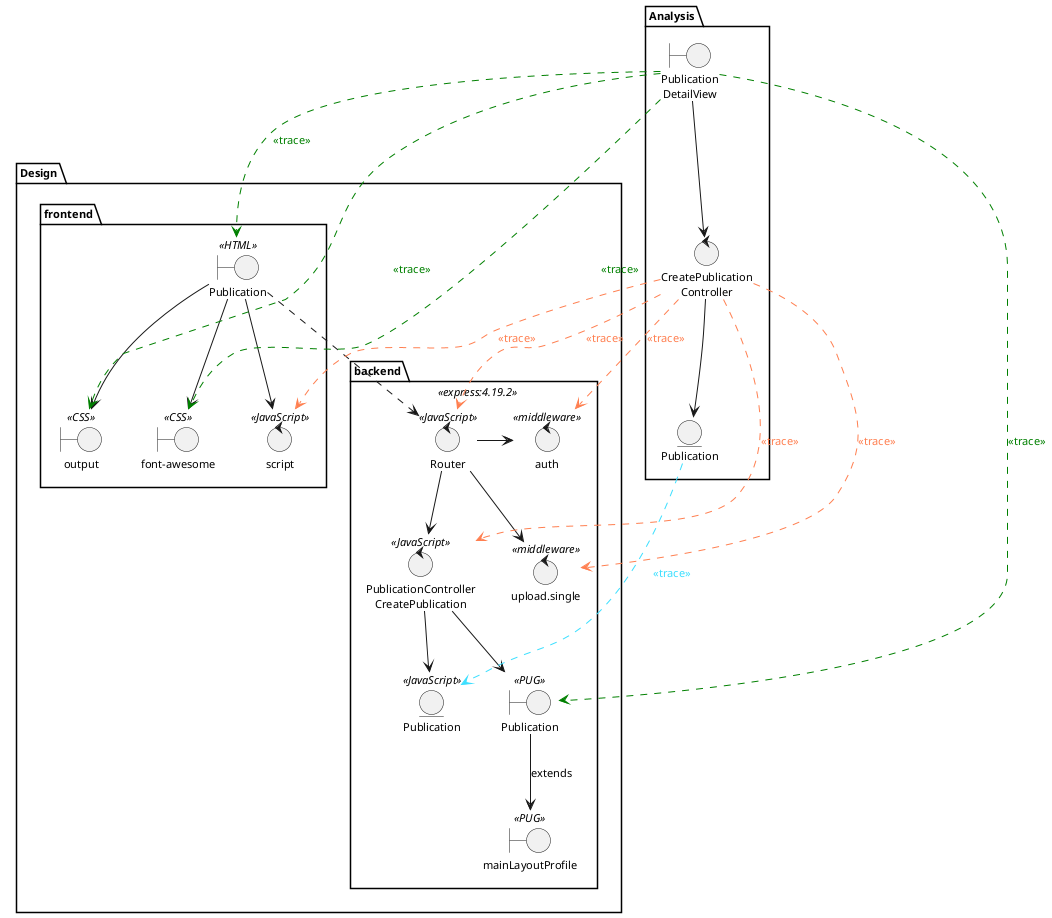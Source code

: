 @startuml
skinparam style strictuml
skinparam defaultTextAlignment center
skinparam defaultFontSize 11

package Analysis{
    boundary "Publication\nDetailView" as PublicationDetailViewAnalysis
    entity "Publication" as PublicationAnalysis
    control "CreatePublication\nController" as CreatePublicationControllerAnalysis

    PublicationDetailViewAnalysis --> CreatePublicationControllerAnalysis
    CreatePublicationControllerAnalysis --> PublicationAnalysis
}

package Design{
    package backend <<express:4.19.2>>{
        boundary "Publication" as PublicationDetailView << PUG >>
        boundary "mainLayoutProfile" as mainLayoutProfileView << PUG >>
        control "PublicationController\nCreatePublication" as CreatePublicationController << JavaScript >>
        control Router << JavaScript >>
        control auth << middleware >>
        control "upload.single" as uploadSingle << middleware >>
        entity Publication << JavaScript >>
    }
    package frontend {
        boundary "Publication" as PublicationHtml << HTML >>
        boundary "output" as outputCss << CSS >>
        boundary "font-awesome" as fontCss << CSS >>
        control script << JavaScript >>
    }

    PublicationHtml ..> Router
    PublicationHtml -d-> outputCss
    PublicationHtml -d-> fontCss
    PublicationHtml -d-> script
    Router -> auth
    Router -d-> uploadSingle
    Router -d-> CreatePublicationController
    CreatePublicationController -d-> PublicationDetailView
    PublicationDetailView -d-> mainLayoutProfileView: extends
    CreatePublicationController -d-> Publication
}

'trace
PublicationDetailViewAnalysis .[#green].> PublicationHtml : <font color=green><<trace>></font>
PublicationDetailViewAnalysis .[#green].> outputCss : <font color=green><<trace>></font>
PublicationDetailViewAnalysis .[#green].> fontCss : <font color=green><<trace>></font>
PublicationDetailViewAnalysis .[#green].> PublicationDetailView : <font color=green><<trace>></font>

CreatePublicationControllerAnalysis .[#coral].> Router : <font color=coral><<trace>></font>
CreatePublicationControllerAnalysis .[#coral].> CreatePublicationController : <font color=coral><<trace>></font>
CreatePublicationControllerAnalysis .[#coral].> auth : <font color=coral><<trace>></font>
CreatePublicationControllerAnalysis .[#coral].> uploadSingle : <font color=coral><<trace>></font>
CreatePublicationControllerAnalysis .[#coral].> script : <font color=coral><<trace>></font>

PublicationAnalysis .[#3cdfff].> Publication : <font color=3cdfff><<trace>></font>

@enduml